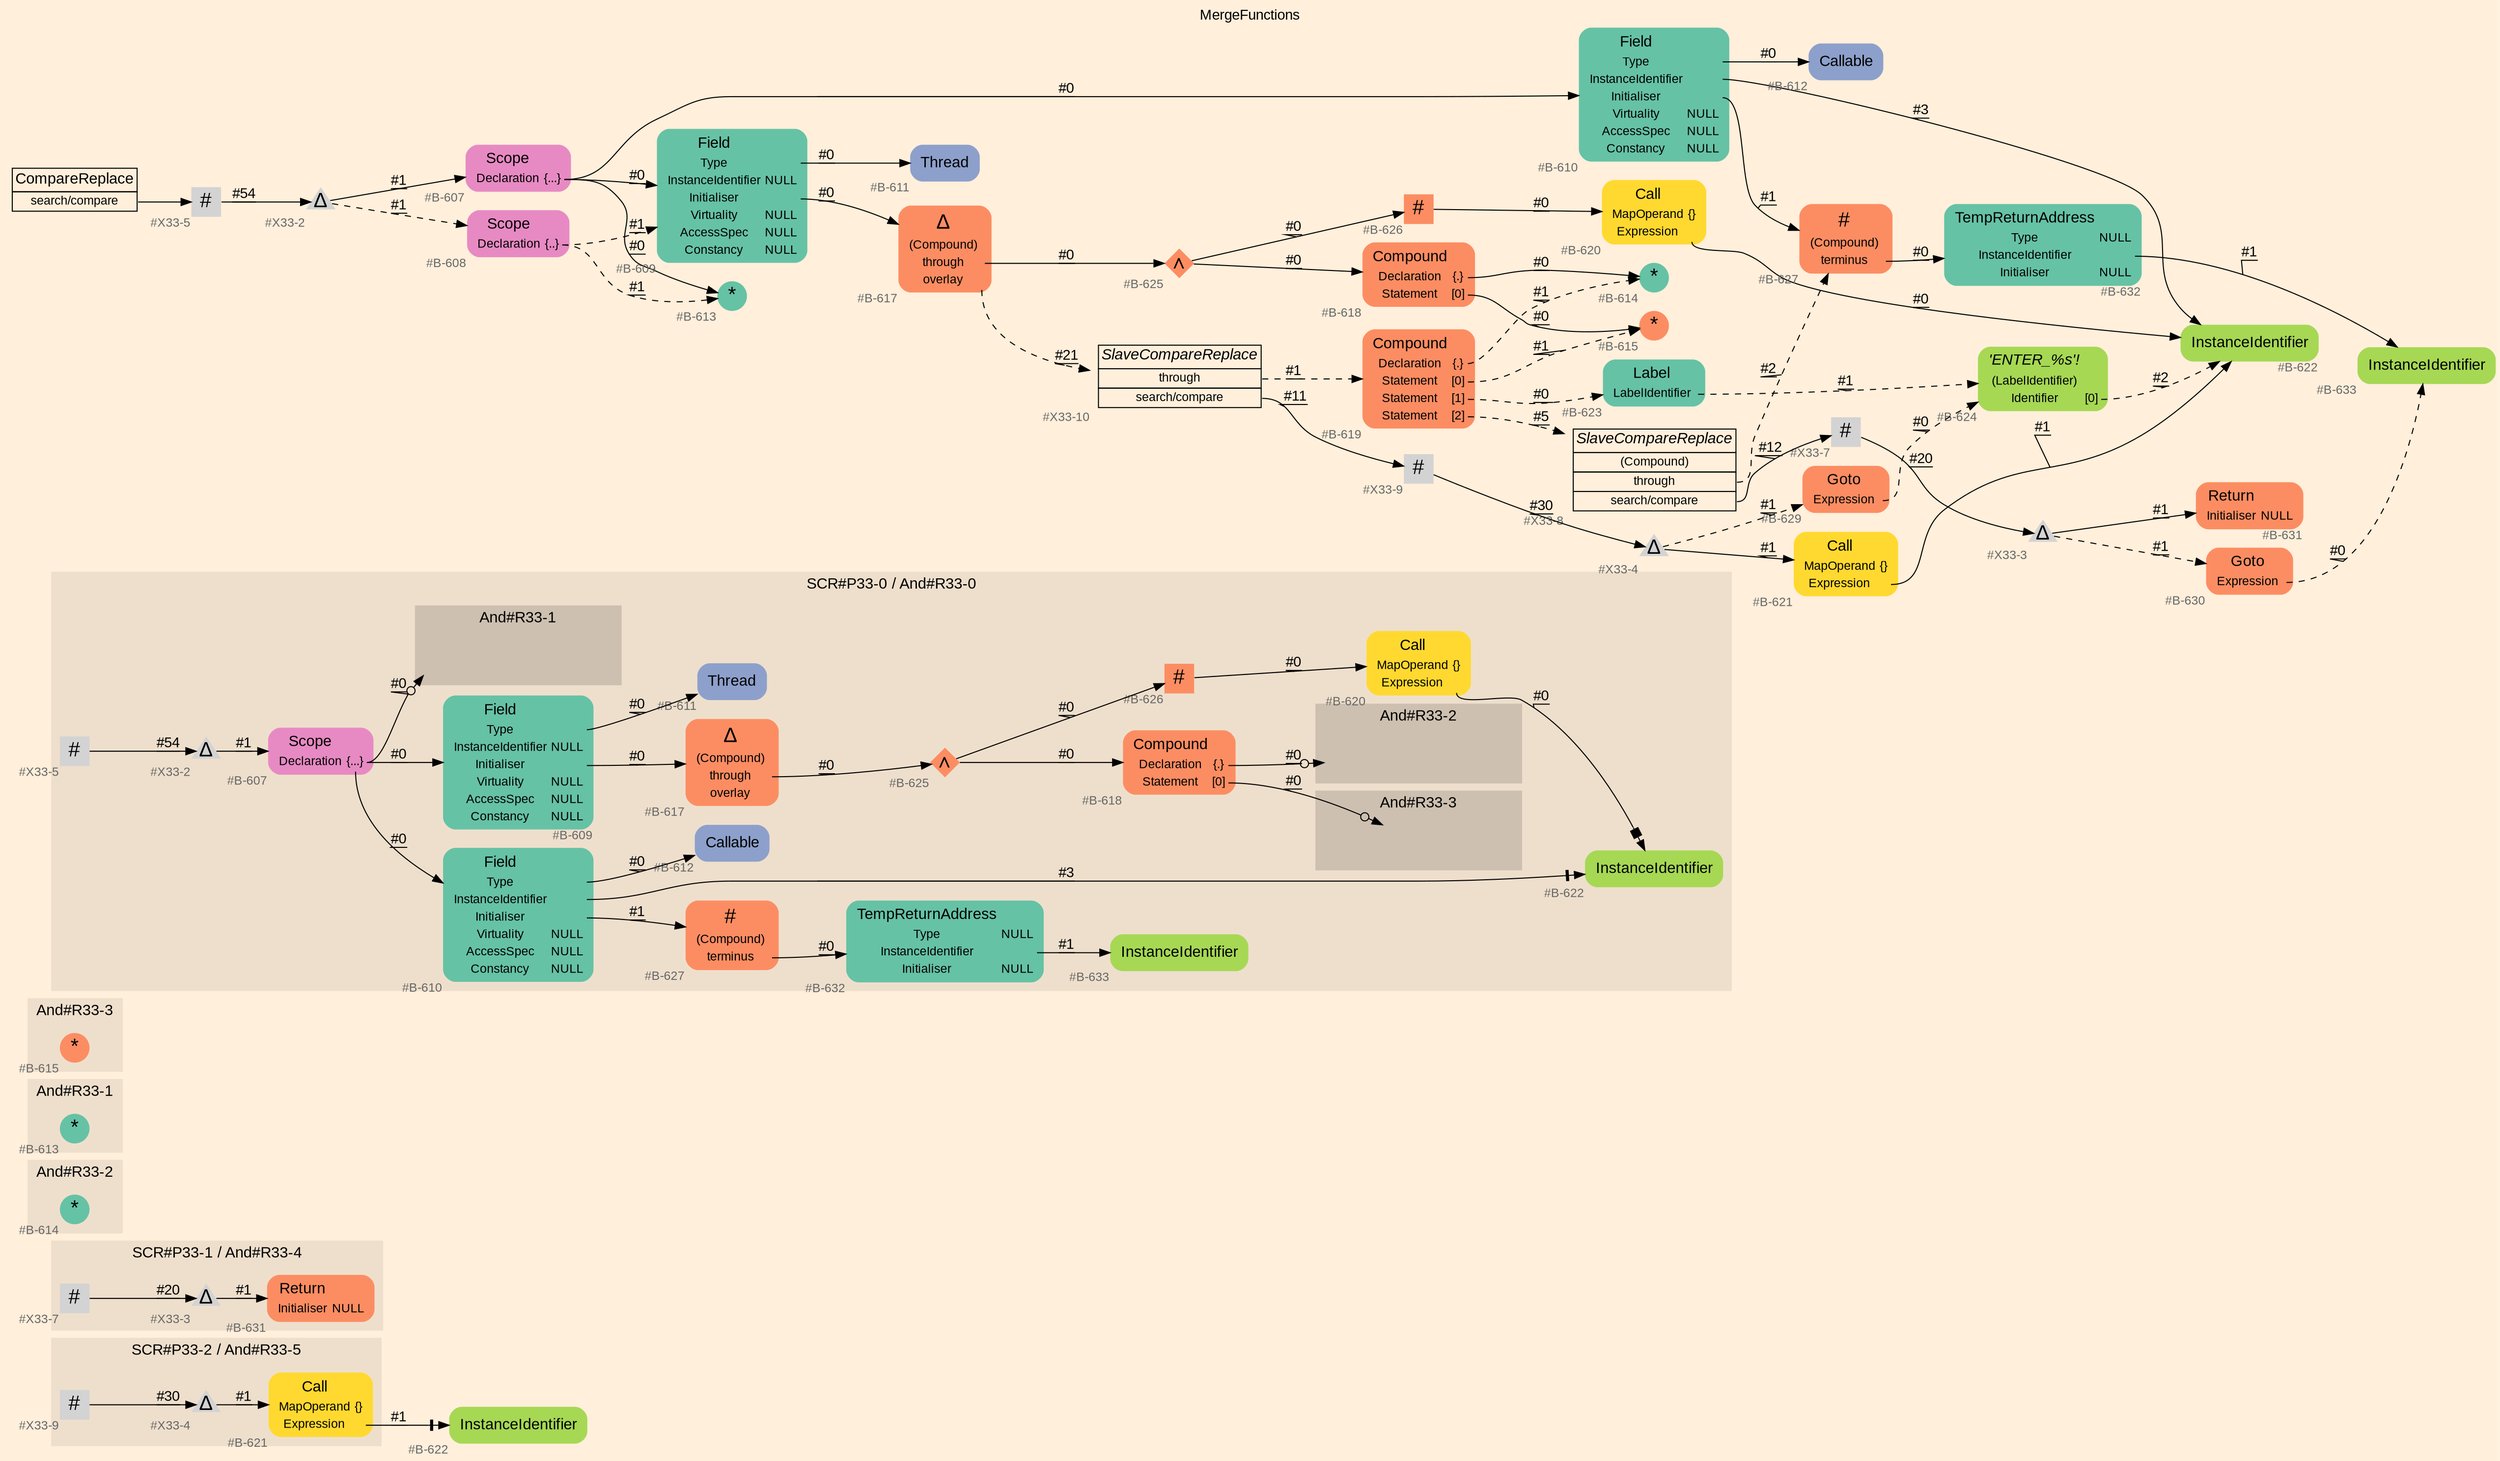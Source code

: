 digraph "MergeFunctions" {
label = "MergeFunctions"
labelloc = t
graph [
    rankdir = "LR"
    ranksep = 0.3
    bgcolor = antiquewhite1
    color = black
    fontcolor = black
    fontname = "Arial"
];
node [
    fontname = "Arial"
];
edge [
    fontname = "Arial"
];

// -------------------- figure And#R33-5 --------------------
// -------- region And#R33-5 ----------
subgraph "clusterAnd#R33-5" {
    label = "SCR#P33-2 / And#R33-5"
    style = "filled"
    color = antiquewhite2
    fontsize = "15"
    // -------- block And#R33-5/#X33-9 ----------
    "And#R33-5/#X33-9" [
        xlabel = "#X33-9"
        fontsize = "12"
        fontcolor = grey40
        shape = "square"
        label = <<FONT COLOR="black" POINT-SIZE="20">#</FONT>>
        style = "filled"
        penwidth = 0.0
        fixedsize = true
        width = 0.4
        height = 0.4
    ];
    
    // -------- block And#R33-5/#B-621 ----------
    "And#R33-5/#B-621" [
        fillcolor = "/set28/6"
        xlabel = "#B-621"
        fontsize = "12"
        fontcolor = grey40
        shape = "plaintext"
        label = <<TABLE BORDER="0" CELLBORDER="0" CELLSPACING="0">
         <TR><TD><FONT COLOR="black" POINT-SIZE="15">Call</FONT></TD></TR>
         <TR><TD><FONT COLOR="black" POINT-SIZE="12">MapOperand</FONT></TD><TD PORT="port0"><FONT COLOR="black" POINT-SIZE="12">{}</FONT></TD></TR>
         <TR><TD><FONT COLOR="black" POINT-SIZE="12">Expression</FONT></TD><TD PORT="port1"></TD></TR>
        </TABLE>>
        style = "rounded,filled"
    ];
    
    // -------- block And#R33-5/#X33-4 ----------
    "And#R33-5/#X33-4" [
        xlabel = "#X33-4"
        fontsize = "12"
        fontcolor = grey40
        shape = "triangle"
        label = <<FONT COLOR="black" POINT-SIZE="20">Δ</FONT>>
        style = "filled"
        penwidth = 0.0
        fixedsize = true
        width = 0.4
        height = 0.4
    ];
    
}

// -------- block And#R33-5/#B-622 ----------
"And#R33-5/#B-622" [
    fillcolor = "/set28/5"
    xlabel = "#B-622"
    fontsize = "12"
    fontcolor = grey40
    shape = "plaintext"
    label = <<TABLE BORDER="0" CELLBORDER="0" CELLSPACING="0">
     <TR><TD><FONT COLOR="black" POINT-SIZE="15">InstanceIdentifier</FONT></TD></TR>
    </TABLE>>
    style = "rounded,filled"
];

"And#R33-5/#X33-9" -> "And#R33-5/#X33-4" [
    label = "#30"
    decorate = true
    color = black
    fontcolor = black
];

"And#R33-5/#B-621":port1 -> "And#R33-5/#B-622" [
    arrowhead="normalnonetee"
    label = "#1"
    decorate = true
    color = black
    fontcolor = black
];

"And#R33-5/#X33-4" -> "And#R33-5/#B-621" [
    label = "#1"
    decorate = true
    color = black
    fontcolor = black
];


// -------------------- figure And#R33-4 --------------------
// -------- region And#R33-4 ----------
subgraph "clusterAnd#R33-4" {
    label = "SCR#P33-1 / And#R33-4"
    style = "filled"
    color = antiquewhite2
    fontsize = "15"
    // -------- block And#R33-4/#X33-3 ----------
    "And#R33-4/#X33-3" [
        xlabel = "#X33-3"
        fontsize = "12"
        fontcolor = grey40
        shape = "triangle"
        label = <<FONT COLOR="black" POINT-SIZE="20">Δ</FONT>>
        style = "filled"
        penwidth = 0.0
        fixedsize = true
        width = 0.4
        height = 0.4
    ];
    
    // -------- block And#R33-4/#X33-7 ----------
    "And#R33-4/#X33-7" [
        xlabel = "#X33-7"
        fontsize = "12"
        fontcolor = grey40
        shape = "square"
        label = <<FONT COLOR="black" POINT-SIZE="20">#</FONT>>
        style = "filled"
        penwidth = 0.0
        fixedsize = true
        width = 0.4
        height = 0.4
    ];
    
    // -------- block And#R33-4/#B-631 ----------
    "And#R33-4/#B-631" [
        fillcolor = "/set28/2"
        xlabel = "#B-631"
        fontsize = "12"
        fontcolor = grey40
        shape = "plaintext"
        label = <<TABLE BORDER="0" CELLBORDER="0" CELLSPACING="0">
         <TR><TD><FONT COLOR="black" POINT-SIZE="15">Return</FONT></TD></TR>
         <TR><TD><FONT COLOR="black" POINT-SIZE="12">Initialiser</FONT></TD><TD PORT="port0"><FONT COLOR="black" POINT-SIZE="12">NULL</FONT></TD></TR>
        </TABLE>>
        style = "rounded,filled"
    ];
    
}

"And#R33-4/#X33-3" -> "And#R33-4/#B-631" [
    label = "#1"
    decorate = true
    color = black
    fontcolor = black
];

"And#R33-4/#X33-7" -> "And#R33-4/#X33-3" [
    label = "#20"
    decorate = true
    color = black
    fontcolor = black
];


// -------------------- figure And#R33-2 --------------------
// -------- region And#R33-2 ----------
subgraph "clusterAnd#R33-2" {
    label = "And#R33-2"
    style = "filled"
    color = antiquewhite2
    fontsize = "15"
    // -------- block And#R33-2/#B-614 ----------
    "And#R33-2/#B-614" [
        fillcolor = "/set28/1"
        xlabel = "#B-614"
        fontsize = "12"
        fontcolor = grey40
        shape = "circle"
        label = <<FONT COLOR="black" POINT-SIZE="20">*</FONT>>
        style = "filled"
        penwidth = 0.0
        fixedsize = true
        width = 0.4
        height = 0.4
    ];
    
}


// -------------------- figure And#R33-1 --------------------
// -------- region And#R33-1 ----------
subgraph "clusterAnd#R33-1" {
    label = "And#R33-1"
    style = "filled"
    color = antiquewhite2
    fontsize = "15"
    // -------- block And#R33-1/#B-613 ----------
    "And#R33-1/#B-613" [
        fillcolor = "/set28/1"
        xlabel = "#B-613"
        fontsize = "12"
        fontcolor = grey40
        shape = "circle"
        label = <<FONT COLOR="black" POINT-SIZE="20">*</FONT>>
        style = "filled"
        penwidth = 0.0
        fixedsize = true
        width = 0.4
        height = 0.4
    ];
    
}


// -------------------- figure And#R33-3 --------------------
// -------- region And#R33-3 ----------
subgraph "clusterAnd#R33-3" {
    label = "And#R33-3"
    style = "filled"
    color = antiquewhite2
    fontsize = "15"
    // -------- block And#R33-3/#B-615 ----------
    "And#R33-3/#B-615" [
        fillcolor = "/set28/2"
        xlabel = "#B-615"
        fontsize = "12"
        fontcolor = grey40
        shape = "circle"
        label = <<FONT COLOR="black" POINT-SIZE="20">*</FONT>>
        style = "filled"
        penwidth = 0.0
        fixedsize = true
        width = 0.4
        height = 0.4
    ];
    
}


// -------------------- figure And#R33-0 --------------------
// -------- region And#R33-0 ----------
subgraph "clusterAnd#R33-0" {
    label = "SCR#P33-0 / And#R33-0"
    style = "filled"
    color = antiquewhite2
    fontsize = "15"
    // -------- block And#R33-0/#B-607 ----------
    "And#R33-0/#B-607" [
        fillcolor = "/set28/4"
        xlabel = "#B-607"
        fontsize = "12"
        fontcolor = grey40
        shape = "plaintext"
        label = <<TABLE BORDER="0" CELLBORDER="0" CELLSPACING="0">
         <TR><TD><FONT COLOR="black" POINT-SIZE="15">Scope</FONT></TD></TR>
         <TR><TD><FONT COLOR="black" POINT-SIZE="12">Declaration</FONT></TD><TD PORT="port0"><FONT COLOR="black" POINT-SIZE="12">{...}</FONT></TD></TR>
        </TABLE>>
        style = "rounded,filled"
    ];
    
    // -------- block And#R33-0/#B-611 ----------
    "And#R33-0/#B-611" [
        fillcolor = "/set28/3"
        xlabel = "#B-611"
        fontsize = "12"
        fontcolor = grey40
        shape = "plaintext"
        label = <<TABLE BORDER="0" CELLBORDER="0" CELLSPACING="0">
         <TR><TD><FONT COLOR="black" POINT-SIZE="15">Thread</FONT></TD></TR>
        </TABLE>>
        style = "rounded,filled"
    ];
    
    // -------- block And#R33-0/#B-622 ----------
    "And#R33-0/#B-622" [
        fillcolor = "/set28/5"
        xlabel = "#B-622"
        fontsize = "12"
        fontcolor = grey40
        shape = "plaintext"
        label = <<TABLE BORDER="0" CELLBORDER="0" CELLSPACING="0">
         <TR><TD><FONT COLOR="black" POINT-SIZE="15">InstanceIdentifier</FONT></TD></TR>
        </TABLE>>
        style = "rounded,filled"
    ];
    
    // -------- block And#R33-0/#B-617 ----------
    "And#R33-0/#B-617" [
        fillcolor = "/set28/2"
        xlabel = "#B-617"
        fontsize = "12"
        fontcolor = grey40
        shape = "plaintext"
        label = <<TABLE BORDER="0" CELLBORDER="0" CELLSPACING="0">
         <TR><TD><FONT COLOR="black" POINT-SIZE="20">Δ</FONT></TD></TR>
         <TR><TD><FONT COLOR="black" POINT-SIZE="12">(Compound)</FONT></TD><TD PORT="port0"></TD></TR>
         <TR><TD><FONT COLOR="black" POINT-SIZE="12">through</FONT></TD><TD PORT="port1"></TD></TR>
         <TR><TD><FONT COLOR="black" POINT-SIZE="12">overlay</FONT></TD><TD PORT="port2"></TD></TR>
        </TABLE>>
        style = "rounded,filled"
    ];
    
    // -------- block And#R33-0/#X33-5 ----------
    "And#R33-0/#X33-5" [
        xlabel = "#X33-5"
        fontsize = "12"
        fontcolor = grey40
        shape = "square"
        label = <<FONT COLOR="black" POINT-SIZE="20">#</FONT>>
        style = "filled"
        penwidth = 0.0
        fixedsize = true
        width = 0.4
        height = 0.4
    ];
    
    // -------- block And#R33-0/#B-618 ----------
    "And#R33-0/#B-618" [
        fillcolor = "/set28/2"
        xlabel = "#B-618"
        fontsize = "12"
        fontcolor = grey40
        shape = "plaintext"
        label = <<TABLE BORDER="0" CELLBORDER="0" CELLSPACING="0">
         <TR><TD><FONT COLOR="black" POINT-SIZE="15">Compound</FONT></TD></TR>
         <TR><TD><FONT COLOR="black" POINT-SIZE="12">Declaration</FONT></TD><TD PORT="port0"><FONT COLOR="black" POINT-SIZE="12">{.}</FONT></TD></TR>
         <TR><TD><FONT COLOR="black" POINT-SIZE="12">Statement</FONT></TD><TD PORT="port1"><FONT COLOR="black" POINT-SIZE="12">[0]</FONT></TD></TR>
        </TABLE>>
        style = "rounded,filled"
    ];
    
    // -------- block And#R33-0/#B-625 ----------
    "And#R33-0/#B-625" [
        fillcolor = "/set28/2"
        xlabel = "#B-625"
        fontsize = "12"
        fontcolor = grey40
        shape = "diamond"
        label = <<FONT COLOR="black" POINT-SIZE="20">∧</FONT>>
        style = "filled"
        penwidth = 0.0
        fixedsize = true
        width = 0.4
        height = 0.4
    ];
    
    // -------- block And#R33-0/#B-632 ----------
    "And#R33-0/#B-632" [
        fillcolor = "/set28/1"
        xlabel = "#B-632"
        fontsize = "12"
        fontcolor = grey40
        shape = "plaintext"
        label = <<TABLE BORDER="0" CELLBORDER="0" CELLSPACING="0">
         <TR><TD><FONT COLOR="black" POINT-SIZE="15">TempReturnAddress</FONT></TD></TR>
         <TR><TD><FONT COLOR="black" POINT-SIZE="12">Type</FONT></TD><TD PORT="port0"><FONT COLOR="black" POINT-SIZE="12">NULL</FONT></TD></TR>
         <TR><TD><FONT COLOR="black" POINT-SIZE="12">InstanceIdentifier</FONT></TD><TD PORT="port1"></TD></TR>
         <TR><TD><FONT COLOR="black" POINT-SIZE="12">Initialiser</FONT></TD><TD PORT="port2"><FONT COLOR="black" POINT-SIZE="12">NULL</FONT></TD></TR>
        </TABLE>>
        style = "rounded,filled"
    ];
    
    // -------- block And#R33-0/#B-620 ----------
    "And#R33-0/#B-620" [
        fillcolor = "/set28/6"
        xlabel = "#B-620"
        fontsize = "12"
        fontcolor = grey40
        shape = "plaintext"
        label = <<TABLE BORDER="0" CELLBORDER="0" CELLSPACING="0">
         <TR><TD><FONT COLOR="black" POINT-SIZE="15">Call</FONT></TD></TR>
         <TR><TD><FONT COLOR="black" POINT-SIZE="12">MapOperand</FONT></TD><TD PORT="port0"><FONT COLOR="black" POINT-SIZE="12">{}</FONT></TD></TR>
         <TR><TD><FONT COLOR="black" POINT-SIZE="12">Expression</FONT></TD><TD PORT="port1"></TD></TR>
        </TABLE>>
        style = "rounded,filled"
    ];
    
    // -------- block And#R33-0/#B-626 ----------
    "And#R33-0/#B-626" [
        fillcolor = "/set28/2"
        xlabel = "#B-626"
        fontsize = "12"
        fontcolor = grey40
        shape = "square"
        label = <<FONT COLOR="black" POINT-SIZE="20">#</FONT>>
        style = "filled"
        penwidth = 0.0
        fixedsize = true
        width = 0.4
        height = 0.4
    ];
    
    // -------- block And#R33-0/#X33-2 ----------
    "And#R33-0/#X33-2" [
        xlabel = "#X33-2"
        fontsize = "12"
        fontcolor = grey40
        shape = "triangle"
        label = <<FONT COLOR="black" POINT-SIZE="20">Δ</FONT>>
        style = "filled"
        penwidth = 0.0
        fixedsize = true
        width = 0.4
        height = 0.4
    ];
    
    // -------- block And#R33-0/#B-610 ----------
    "And#R33-0/#B-610" [
        fillcolor = "/set28/1"
        xlabel = "#B-610"
        fontsize = "12"
        fontcolor = grey40
        shape = "plaintext"
        label = <<TABLE BORDER="0" CELLBORDER="0" CELLSPACING="0">
         <TR><TD><FONT COLOR="black" POINT-SIZE="15">Field</FONT></TD></TR>
         <TR><TD><FONT COLOR="black" POINT-SIZE="12">Type</FONT></TD><TD PORT="port0"></TD></TR>
         <TR><TD><FONT COLOR="black" POINT-SIZE="12">InstanceIdentifier</FONT></TD><TD PORT="port1"></TD></TR>
         <TR><TD><FONT COLOR="black" POINT-SIZE="12">Initialiser</FONT></TD><TD PORT="port2"></TD></TR>
         <TR><TD><FONT COLOR="black" POINT-SIZE="12">Virtuality</FONT></TD><TD PORT="port3"><FONT COLOR="black" POINT-SIZE="12">NULL</FONT></TD></TR>
         <TR><TD><FONT COLOR="black" POINT-SIZE="12">AccessSpec</FONT></TD><TD PORT="port4"><FONT COLOR="black" POINT-SIZE="12">NULL</FONT></TD></TR>
         <TR><TD><FONT COLOR="black" POINT-SIZE="12">Constancy</FONT></TD><TD PORT="port5"><FONT COLOR="black" POINT-SIZE="12">NULL</FONT></TD></TR>
        </TABLE>>
        style = "rounded,filled"
    ];
    
    // -------- block And#R33-0/#B-633 ----------
    "And#R33-0/#B-633" [
        fillcolor = "/set28/5"
        xlabel = "#B-633"
        fontsize = "12"
        fontcolor = grey40
        shape = "plaintext"
        label = <<TABLE BORDER="0" CELLBORDER="0" CELLSPACING="0">
         <TR><TD><FONT COLOR="black" POINT-SIZE="15">InstanceIdentifier</FONT></TD></TR>
        </TABLE>>
        style = "rounded,filled"
    ];
    
    // -------- block And#R33-0/#B-609 ----------
    "And#R33-0/#B-609" [
        fillcolor = "/set28/1"
        xlabel = "#B-609"
        fontsize = "12"
        fontcolor = grey40
        shape = "plaintext"
        label = <<TABLE BORDER="0" CELLBORDER="0" CELLSPACING="0">
         <TR><TD><FONT COLOR="black" POINT-SIZE="15">Field</FONT></TD></TR>
         <TR><TD><FONT COLOR="black" POINT-SIZE="12">Type</FONT></TD><TD PORT="port0"></TD></TR>
         <TR><TD><FONT COLOR="black" POINT-SIZE="12">InstanceIdentifier</FONT></TD><TD PORT="port1"><FONT COLOR="black" POINT-SIZE="12">NULL</FONT></TD></TR>
         <TR><TD><FONT COLOR="black" POINT-SIZE="12">Initialiser</FONT></TD><TD PORT="port2"></TD></TR>
         <TR><TD><FONT COLOR="black" POINT-SIZE="12">Virtuality</FONT></TD><TD PORT="port3"><FONT COLOR="black" POINT-SIZE="12">NULL</FONT></TD></TR>
         <TR><TD><FONT COLOR="black" POINT-SIZE="12">AccessSpec</FONT></TD><TD PORT="port4"><FONT COLOR="black" POINT-SIZE="12">NULL</FONT></TD></TR>
         <TR><TD><FONT COLOR="black" POINT-SIZE="12">Constancy</FONT></TD><TD PORT="port5"><FONT COLOR="black" POINT-SIZE="12">NULL</FONT></TD></TR>
        </TABLE>>
        style = "rounded,filled"
    ];
    
    // -------- block And#R33-0/#B-612 ----------
    "And#R33-0/#B-612" [
        fillcolor = "/set28/3"
        xlabel = "#B-612"
        fontsize = "12"
        fontcolor = grey40
        shape = "plaintext"
        label = <<TABLE BORDER="0" CELLBORDER="0" CELLSPACING="0">
         <TR><TD><FONT COLOR="black" POINT-SIZE="15">Callable</FONT></TD></TR>
        </TABLE>>
        style = "rounded,filled"
    ];
    
    // -------- block And#R33-0/#B-627 ----------
    "And#R33-0/#B-627" [
        fillcolor = "/set28/2"
        xlabel = "#B-627"
        fontsize = "12"
        fontcolor = grey40
        shape = "plaintext"
        label = <<TABLE BORDER="0" CELLBORDER="0" CELLSPACING="0">
         <TR><TD><FONT COLOR="black" POINT-SIZE="20">#</FONT></TD></TR>
         <TR><TD><FONT COLOR="black" POINT-SIZE="12">(Compound)</FONT></TD><TD PORT="port0"></TD></TR>
         <TR><TD><FONT COLOR="black" POINT-SIZE="12">terminus</FONT></TD><TD PORT="port1"></TD></TR>
        </TABLE>>
        style = "rounded,filled"
    ];
    
    // -------- region And#R33-0/And#R33-1 ----------
    subgraph "clusterAnd#R33-0/And#R33-1" {
        label = "And#R33-1"
        style = "filled"
        color = antiquewhite3
        fontsize = "15"
        // -------- block And#R33-0/And#R33-1/#B-613 ----------
        "And#R33-0/And#R33-1/#B-613" [
            fillcolor = "/set28/1"
            xlabel = "#B-613"
            fontsize = "12"
            fontcolor = grey40
            shape = "none"
            style = "invisible"
        ];
        
    }
    
    // -------- region And#R33-0/And#R33-2 ----------
    subgraph "clusterAnd#R33-0/And#R33-2" {
        label = "And#R33-2"
        style = "filled"
        color = antiquewhite3
        fontsize = "15"
        // -------- block And#R33-0/And#R33-2/#B-614 ----------
        "And#R33-0/And#R33-2/#B-614" [
            fillcolor = "/set28/1"
            xlabel = "#B-614"
            fontsize = "12"
            fontcolor = grey40
            shape = "none"
            style = "invisible"
        ];
        
    }
    
    // -------- region And#R33-0/And#R33-3 ----------
    subgraph "clusterAnd#R33-0/And#R33-3" {
        label = "And#R33-3"
        style = "filled"
        color = antiquewhite3
        fontsize = "15"
        // -------- block And#R33-0/And#R33-3/#B-615 ----------
        "And#R33-0/And#R33-3/#B-615" [
            fillcolor = "/set28/2"
            xlabel = "#B-615"
            fontsize = "12"
            fontcolor = grey40
            shape = "none"
            style = "invisible"
        ];
        
    }
    
}

"And#R33-0/#B-607":port0 -> "And#R33-0/And#R33-1/#B-613" [
    arrowhead="normalnoneodot"
    label = "#0"
    decorate = true
    color = black
    fontcolor = black
];

"And#R33-0/#B-607":port0 -> "And#R33-0/#B-609" [
    label = "#0"
    decorate = true
    color = black
    fontcolor = black
];

"And#R33-0/#B-607":port0 -> "And#R33-0/#B-610" [
    label = "#0"
    decorate = true
    color = black
    fontcolor = black
];

"And#R33-0/#B-617":port1 -> "And#R33-0/#B-625" [
    label = "#0"
    decorate = true
    color = black
    fontcolor = black
];

"And#R33-0/#X33-5" -> "And#R33-0/#X33-2" [
    label = "#54"
    decorate = true
    color = black
    fontcolor = black
];

"And#R33-0/#B-618":port0 -> "And#R33-0/And#R33-2/#B-614" [
    arrowhead="normalnoneodot"
    label = "#0"
    decorate = true
    color = black
    fontcolor = black
];

"And#R33-0/#B-618":port1 -> "And#R33-0/And#R33-3/#B-615" [
    arrowhead="normalnoneodot"
    label = "#0"
    decorate = true
    color = black
    fontcolor = black
];

"And#R33-0/#B-625" -> "And#R33-0/#B-618" [
    label = "#0"
    decorate = true
    color = black
    fontcolor = black
];

"And#R33-0/#B-625" -> "And#R33-0/#B-626" [
    label = "#0"
    decorate = true
    color = black
    fontcolor = black
];

"And#R33-0/#B-632":port1 -> "And#R33-0/#B-633" [
    label = "#1"
    decorate = true
    color = black
    fontcolor = black
];

"And#R33-0/#B-620":port1 -> "And#R33-0/#B-622" [
    arrowhead="normalnonebox"
    label = "#0"
    decorate = true
    color = black
    fontcolor = black
];

"And#R33-0/#B-626" -> "And#R33-0/#B-620" [
    label = "#0"
    decorate = true
    color = black
    fontcolor = black
];

"And#R33-0/#X33-2" -> "And#R33-0/#B-607" [
    label = "#1"
    decorate = true
    color = black
    fontcolor = black
];

"And#R33-0/#B-610":port0 -> "And#R33-0/#B-612" [
    label = "#0"
    decorate = true
    color = black
    fontcolor = black
];

"And#R33-0/#B-610":port1 -> "And#R33-0/#B-622" [
    arrowhead="normalnonetee"
    label = "#3"
    decorate = true
    color = black
    fontcolor = black
];

"And#R33-0/#B-610":port2 -> "And#R33-0/#B-627" [
    label = "#1"
    decorate = true
    color = black
    fontcolor = black
];

"And#R33-0/#B-609":port0 -> "And#R33-0/#B-611" [
    label = "#0"
    decorate = true
    color = black
    fontcolor = black
];

"And#R33-0/#B-609":port2 -> "And#R33-0/#B-617" [
    label = "#0"
    decorate = true
    color = black
    fontcolor = black
];

"And#R33-0/#B-627":port1 -> "And#R33-0/#B-632" [
    label = "#0"
    decorate = true
    color = black
    fontcolor = black
];


// -------------------- transformation figure --------------------
// -------- block CR#X33-6 ----------
"CR#X33-6" [
    fillcolor = antiquewhite1
    fontsize = "12"
    fontcolor = grey40
    shape = "plaintext"
    label = <<TABLE BORDER="0" CELLBORDER="1" CELLSPACING="0">
     <TR><TD><FONT COLOR="black" POINT-SIZE="15">CompareReplace</FONT></TD></TR>
     <TR><TD PORT="port0"><FONT COLOR="black" POINT-SIZE="12">search/compare</FONT></TD></TR>
    </TABLE>>
    style = "filled"
    color = black
];

// -------- block #X33-5 ----------
"#X33-5" [
    xlabel = "#X33-5"
    fontsize = "12"
    fontcolor = grey40
    shape = "square"
    label = <<FONT COLOR="black" POINT-SIZE="20">#</FONT>>
    style = "filled"
    penwidth = 0.0
    fixedsize = true
    width = 0.4
    height = 0.4
];

// -------- block #X33-2 ----------
"#X33-2" [
    xlabel = "#X33-2"
    fontsize = "12"
    fontcolor = grey40
    shape = "triangle"
    label = <<FONT COLOR="black" POINT-SIZE="20">Δ</FONT>>
    style = "filled"
    penwidth = 0.0
    fixedsize = true
    width = 0.4
    height = 0.4
];

// -------- block #B-607 ----------
"#B-607" [
    fillcolor = "/set28/4"
    xlabel = "#B-607"
    fontsize = "12"
    fontcolor = grey40
    shape = "plaintext"
    label = <<TABLE BORDER="0" CELLBORDER="0" CELLSPACING="0">
     <TR><TD><FONT COLOR="black" POINT-SIZE="15">Scope</FONT></TD></TR>
     <TR><TD><FONT COLOR="black" POINT-SIZE="12">Declaration</FONT></TD><TD PORT="port0"><FONT COLOR="black" POINT-SIZE="12">{...}</FONT></TD></TR>
    </TABLE>>
    style = "rounded,filled"
];

// -------- block #B-613 ----------
"#B-613" [
    fillcolor = "/set28/1"
    xlabel = "#B-613"
    fontsize = "12"
    fontcolor = grey40
    shape = "circle"
    label = <<FONT COLOR="black" POINT-SIZE="20">*</FONT>>
    style = "filled"
    penwidth = 0.0
    fixedsize = true
    width = 0.4
    height = 0.4
];

// -------- block #B-609 ----------
"#B-609" [
    fillcolor = "/set28/1"
    xlabel = "#B-609"
    fontsize = "12"
    fontcolor = grey40
    shape = "plaintext"
    label = <<TABLE BORDER="0" CELLBORDER="0" CELLSPACING="0">
     <TR><TD><FONT COLOR="black" POINT-SIZE="15">Field</FONT></TD></TR>
     <TR><TD><FONT COLOR="black" POINT-SIZE="12">Type</FONT></TD><TD PORT="port0"></TD></TR>
     <TR><TD><FONT COLOR="black" POINT-SIZE="12">InstanceIdentifier</FONT></TD><TD PORT="port1"><FONT COLOR="black" POINT-SIZE="12">NULL</FONT></TD></TR>
     <TR><TD><FONT COLOR="black" POINT-SIZE="12">Initialiser</FONT></TD><TD PORT="port2"></TD></TR>
     <TR><TD><FONT COLOR="black" POINT-SIZE="12">Virtuality</FONT></TD><TD PORT="port3"><FONT COLOR="black" POINT-SIZE="12">NULL</FONT></TD></TR>
     <TR><TD><FONT COLOR="black" POINT-SIZE="12">AccessSpec</FONT></TD><TD PORT="port4"><FONT COLOR="black" POINT-SIZE="12">NULL</FONT></TD></TR>
     <TR><TD><FONT COLOR="black" POINT-SIZE="12">Constancy</FONT></TD><TD PORT="port5"><FONT COLOR="black" POINT-SIZE="12">NULL</FONT></TD></TR>
    </TABLE>>
    style = "rounded,filled"
];

// -------- block #B-611 ----------
"#B-611" [
    fillcolor = "/set28/3"
    xlabel = "#B-611"
    fontsize = "12"
    fontcolor = grey40
    shape = "plaintext"
    label = <<TABLE BORDER="0" CELLBORDER="0" CELLSPACING="0">
     <TR><TD><FONT COLOR="black" POINT-SIZE="15">Thread</FONT></TD></TR>
    </TABLE>>
    style = "rounded,filled"
];

// -------- block #B-617 ----------
"#B-617" [
    fillcolor = "/set28/2"
    xlabel = "#B-617"
    fontsize = "12"
    fontcolor = grey40
    shape = "plaintext"
    label = <<TABLE BORDER="0" CELLBORDER="0" CELLSPACING="0">
     <TR><TD><FONT COLOR="black" POINT-SIZE="20">Δ</FONT></TD></TR>
     <TR><TD><FONT COLOR="black" POINT-SIZE="12">(Compound)</FONT></TD><TD PORT="port0"></TD></TR>
     <TR><TD><FONT COLOR="black" POINT-SIZE="12">through</FONT></TD><TD PORT="port1"></TD></TR>
     <TR><TD><FONT COLOR="black" POINT-SIZE="12">overlay</FONT></TD><TD PORT="port2"></TD></TR>
    </TABLE>>
    style = "rounded,filled"
];

// -------- block #B-625 ----------
"#B-625" [
    fillcolor = "/set28/2"
    xlabel = "#B-625"
    fontsize = "12"
    fontcolor = grey40
    shape = "diamond"
    label = <<FONT COLOR="black" POINT-SIZE="20">∧</FONT>>
    style = "filled"
    penwidth = 0.0
    fixedsize = true
    width = 0.4
    height = 0.4
];

// -------- block #B-618 ----------
"#B-618" [
    fillcolor = "/set28/2"
    xlabel = "#B-618"
    fontsize = "12"
    fontcolor = grey40
    shape = "plaintext"
    label = <<TABLE BORDER="0" CELLBORDER="0" CELLSPACING="0">
     <TR><TD><FONT COLOR="black" POINT-SIZE="15">Compound</FONT></TD></TR>
     <TR><TD><FONT COLOR="black" POINT-SIZE="12">Declaration</FONT></TD><TD PORT="port0"><FONT COLOR="black" POINT-SIZE="12">{.}</FONT></TD></TR>
     <TR><TD><FONT COLOR="black" POINT-SIZE="12">Statement</FONT></TD><TD PORT="port1"><FONT COLOR="black" POINT-SIZE="12">[0]</FONT></TD></TR>
    </TABLE>>
    style = "rounded,filled"
];

// -------- block #B-614 ----------
"#B-614" [
    fillcolor = "/set28/1"
    xlabel = "#B-614"
    fontsize = "12"
    fontcolor = grey40
    shape = "circle"
    label = <<FONT COLOR="black" POINT-SIZE="20">*</FONT>>
    style = "filled"
    penwidth = 0.0
    fixedsize = true
    width = 0.4
    height = 0.4
];

// -------- block #B-615 ----------
"#B-615" [
    fillcolor = "/set28/2"
    xlabel = "#B-615"
    fontsize = "12"
    fontcolor = grey40
    shape = "circle"
    label = <<FONT COLOR="black" POINT-SIZE="20">*</FONT>>
    style = "filled"
    penwidth = 0.0
    fixedsize = true
    width = 0.4
    height = 0.4
];

// -------- block #B-626 ----------
"#B-626" [
    fillcolor = "/set28/2"
    xlabel = "#B-626"
    fontsize = "12"
    fontcolor = grey40
    shape = "square"
    label = <<FONT COLOR="black" POINT-SIZE="20">#</FONT>>
    style = "filled"
    penwidth = 0.0
    fixedsize = true
    width = 0.4
    height = 0.4
];

// -------- block #B-620 ----------
"#B-620" [
    fillcolor = "/set28/6"
    xlabel = "#B-620"
    fontsize = "12"
    fontcolor = grey40
    shape = "plaintext"
    label = <<TABLE BORDER="0" CELLBORDER="0" CELLSPACING="0">
     <TR><TD><FONT COLOR="black" POINT-SIZE="15">Call</FONT></TD></TR>
     <TR><TD><FONT COLOR="black" POINT-SIZE="12">MapOperand</FONT></TD><TD PORT="port0"><FONT COLOR="black" POINT-SIZE="12">{}</FONT></TD></TR>
     <TR><TD><FONT COLOR="black" POINT-SIZE="12">Expression</FONT></TD><TD PORT="port1"></TD></TR>
    </TABLE>>
    style = "rounded,filled"
];

// -------- block #B-622 ----------
"#B-622" [
    fillcolor = "/set28/5"
    xlabel = "#B-622"
    fontsize = "12"
    fontcolor = grey40
    shape = "plaintext"
    label = <<TABLE BORDER="0" CELLBORDER="0" CELLSPACING="0">
     <TR><TD><FONT COLOR="black" POINT-SIZE="15">InstanceIdentifier</FONT></TD></TR>
    </TABLE>>
    style = "rounded,filled"
];

// -------- block #X33-10 ----------
"#X33-10" [
    fillcolor = antiquewhite1
    xlabel = "#X33-10"
    fontsize = "12"
    fontcolor = grey40
    shape = "plaintext"
    label = <<TABLE BORDER="0" CELLBORDER="1" CELLSPACING="0">
     <TR><TD><FONT COLOR="black" POINT-SIZE="15"><I>SlaveCompareReplace</I></FONT></TD></TR>
     <TR><TD PORT="port0"><FONT COLOR="black" POINT-SIZE="12">through</FONT></TD></TR>
     <TR><TD PORT="port1"><FONT COLOR="black" POINT-SIZE="12">search/compare</FONT></TD></TR>
    </TABLE>>
    style = "filled"
    color = black
];

// -------- block #B-619 ----------
"#B-619" [
    fillcolor = "/set28/2"
    xlabel = "#B-619"
    fontsize = "12"
    fontcolor = grey40
    shape = "plaintext"
    label = <<TABLE BORDER="0" CELLBORDER="0" CELLSPACING="0">
     <TR><TD><FONT COLOR="black" POINT-SIZE="15">Compound</FONT></TD></TR>
     <TR><TD><FONT COLOR="black" POINT-SIZE="12">Declaration</FONT></TD><TD PORT="port0"><FONT COLOR="black" POINT-SIZE="12">{.}</FONT></TD></TR>
     <TR><TD><FONT COLOR="black" POINT-SIZE="12">Statement</FONT></TD><TD PORT="port1"><FONT COLOR="black" POINT-SIZE="12">[0]</FONT></TD></TR>
     <TR><TD><FONT COLOR="black" POINT-SIZE="12">Statement</FONT></TD><TD PORT="port2"><FONT COLOR="black" POINT-SIZE="12">[1]</FONT></TD></TR>
     <TR><TD><FONT COLOR="black" POINT-SIZE="12">Statement</FONT></TD><TD PORT="port3"><FONT COLOR="black" POINT-SIZE="12">[2]</FONT></TD></TR>
    </TABLE>>
    style = "rounded,filled"
];

// -------- block #B-623 ----------
"#B-623" [
    fillcolor = "/set28/1"
    xlabel = "#B-623"
    fontsize = "12"
    fontcolor = grey40
    shape = "plaintext"
    label = <<TABLE BORDER="0" CELLBORDER="0" CELLSPACING="0">
     <TR><TD><FONT COLOR="black" POINT-SIZE="15">Label</FONT></TD></TR>
     <TR><TD><FONT COLOR="black" POINT-SIZE="12">LabelIdentifier</FONT></TD><TD PORT="port0"></TD></TR>
    </TABLE>>
    style = "rounded,filled"
];

// -------- block #B-624 ----------
"#B-624" [
    fillcolor = "/set28/5"
    xlabel = "#B-624"
    fontsize = "12"
    fontcolor = grey40
    shape = "plaintext"
    label = <<TABLE BORDER="0" CELLBORDER="0" CELLSPACING="0">
     <TR><TD><FONT COLOR="black" POINT-SIZE="15"><I>'ENTER_%s'!</I></FONT></TD></TR>
     <TR><TD><FONT COLOR="black" POINT-SIZE="12">(LabelIdentifier)</FONT></TD><TD PORT="port0"></TD></TR>
     <TR><TD><FONT COLOR="black" POINT-SIZE="12">Identifier</FONT></TD><TD PORT="port1"><FONT COLOR="black" POINT-SIZE="12">[0]</FONT></TD></TR>
    </TABLE>>
    style = "rounded,filled"
];

// -------- block #X33-8 ----------
"#X33-8" [
    fillcolor = antiquewhite1
    xlabel = "#X33-8"
    fontsize = "12"
    fontcolor = grey40
    shape = "plaintext"
    label = <<TABLE BORDER="0" CELLBORDER="1" CELLSPACING="0">
     <TR><TD><FONT COLOR="black" POINT-SIZE="15"><I>SlaveCompareReplace</I></FONT></TD></TR>
     <TR><TD PORT="port0"><FONT COLOR="black" POINT-SIZE="12">(Compound)</FONT></TD></TR>
     <TR><TD PORT="port1"><FONT COLOR="black" POINT-SIZE="12">through</FONT></TD></TR>
     <TR><TD PORT="port2"><FONT COLOR="black" POINT-SIZE="12">search/compare</FONT></TD></TR>
    </TABLE>>
    style = "filled"
    color = black
];

// -------- block #B-627 ----------
"#B-627" [
    fillcolor = "/set28/2"
    xlabel = "#B-627"
    fontsize = "12"
    fontcolor = grey40
    shape = "plaintext"
    label = <<TABLE BORDER="0" CELLBORDER="0" CELLSPACING="0">
     <TR><TD><FONT COLOR="black" POINT-SIZE="20">#</FONT></TD></TR>
     <TR><TD><FONT COLOR="black" POINT-SIZE="12">(Compound)</FONT></TD><TD PORT="port0"></TD></TR>
     <TR><TD><FONT COLOR="black" POINT-SIZE="12">terminus</FONT></TD><TD PORT="port1"></TD></TR>
    </TABLE>>
    style = "rounded,filled"
];

// -------- block #B-632 ----------
"#B-632" [
    fillcolor = "/set28/1"
    xlabel = "#B-632"
    fontsize = "12"
    fontcolor = grey40
    shape = "plaintext"
    label = <<TABLE BORDER="0" CELLBORDER="0" CELLSPACING="0">
     <TR><TD><FONT COLOR="black" POINT-SIZE="15">TempReturnAddress</FONT></TD></TR>
     <TR><TD><FONT COLOR="black" POINT-SIZE="12">Type</FONT></TD><TD PORT="port0"><FONT COLOR="black" POINT-SIZE="12">NULL</FONT></TD></TR>
     <TR><TD><FONT COLOR="black" POINT-SIZE="12">InstanceIdentifier</FONT></TD><TD PORT="port1"></TD></TR>
     <TR><TD><FONT COLOR="black" POINT-SIZE="12">Initialiser</FONT></TD><TD PORT="port2"><FONT COLOR="black" POINT-SIZE="12">NULL</FONT></TD></TR>
    </TABLE>>
    style = "rounded,filled"
];

// -------- block #B-633 ----------
"#B-633" [
    fillcolor = "/set28/5"
    xlabel = "#B-633"
    fontsize = "12"
    fontcolor = grey40
    shape = "plaintext"
    label = <<TABLE BORDER="0" CELLBORDER="0" CELLSPACING="0">
     <TR><TD><FONT COLOR="black" POINT-SIZE="15">InstanceIdentifier</FONT></TD></TR>
    </TABLE>>
    style = "rounded,filled"
];

// -------- block #X33-7 ----------
"#X33-7" [
    xlabel = "#X33-7"
    fontsize = "12"
    fontcolor = grey40
    shape = "square"
    label = <<FONT COLOR="black" POINT-SIZE="20">#</FONT>>
    style = "filled"
    penwidth = 0.0
    fixedsize = true
    width = 0.4
    height = 0.4
];

// -------- block #X33-3 ----------
"#X33-3" [
    xlabel = "#X33-3"
    fontsize = "12"
    fontcolor = grey40
    shape = "triangle"
    label = <<FONT COLOR="black" POINT-SIZE="20">Δ</FONT>>
    style = "filled"
    penwidth = 0.0
    fixedsize = true
    width = 0.4
    height = 0.4
];

// -------- block #B-631 ----------
"#B-631" [
    fillcolor = "/set28/2"
    xlabel = "#B-631"
    fontsize = "12"
    fontcolor = grey40
    shape = "plaintext"
    label = <<TABLE BORDER="0" CELLBORDER="0" CELLSPACING="0">
     <TR><TD><FONT COLOR="black" POINT-SIZE="15">Return</FONT></TD></TR>
     <TR><TD><FONT COLOR="black" POINT-SIZE="12">Initialiser</FONT></TD><TD PORT="port0"><FONT COLOR="black" POINT-SIZE="12">NULL</FONT></TD></TR>
    </TABLE>>
    style = "rounded,filled"
];

// -------- block #B-630 ----------
"#B-630" [
    fillcolor = "/set28/2"
    xlabel = "#B-630"
    fontsize = "12"
    fontcolor = grey40
    shape = "plaintext"
    label = <<TABLE BORDER="0" CELLBORDER="0" CELLSPACING="0">
     <TR><TD><FONT COLOR="black" POINT-SIZE="15">Goto</FONT></TD></TR>
     <TR><TD><FONT COLOR="black" POINT-SIZE="12">Expression</FONT></TD><TD PORT="port0"></TD></TR>
    </TABLE>>
    style = "rounded,filled"
];

// -------- block #X33-9 ----------
"#X33-9" [
    xlabel = "#X33-9"
    fontsize = "12"
    fontcolor = grey40
    shape = "square"
    label = <<FONT COLOR="black" POINT-SIZE="20">#</FONT>>
    style = "filled"
    penwidth = 0.0
    fixedsize = true
    width = 0.4
    height = 0.4
];

// -------- block #X33-4 ----------
"#X33-4" [
    xlabel = "#X33-4"
    fontsize = "12"
    fontcolor = grey40
    shape = "triangle"
    label = <<FONT COLOR="black" POINT-SIZE="20">Δ</FONT>>
    style = "filled"
    penwidth = 0.0
    fixedsize = true
    width = 0.4
    height = 0.4
];

// -------- block #B-621 ----------
"#B-621" [
    fillcolor = "/set28/6"
    xlabel = "#B-621"
    fontsize = "12"
    fontcolor = grey40
    shape = "plaintext"
    label = <<TABLE BORDER="0" CELLBORDER="0" CELLSPACING="0">
     <TR><TD><FONT COLOR="black" POINT-SIZE="15">Call</FONT></TD></TR>
     <TR><TD><FONT COLOR="black" POINT-SIZE="12">MapOperand</FONT></TD><TD PORT="port0"><FONT COLOR="black" POINT-SIZE="12">{}</FONT></TD></TR>
     <TR><TD><FONT COLOR="black" POINT-SIZE="12">Expression</FONT></TD><TD PORT="port1"></TD></TR>
    </TABLE>>
    style = "rounded,filled"
];

// -------- block #B-629 ----------
"#B-629" [
    fillcolor = "/set28/2"
    xlabel = "#B-629"
    fontsize = "12"
    fontcolor = grey40
    shape = "plaintext"
    label = <<TABLE BORDER="0" CELLBORDER="0" CELLSPACING="0">
     <TR><TD><FONT COLOR="black" POINT-SIZE="15">Goto</FONT></TD></TR>
     <TR><TD><FONT COLOR="black" POINT-SIZE="12">Expression</FONT></TD><TD PORT="port0"></TD></TR>
    </TABLE>>
    style = "rounded,filled"
];

// -------- block #B-610 ----------
"#B-610" [
    fillcolor = "/set28/1"
    xlabel = "#B-610"
    fontsize = "12"
    fontcolor = grey40
    shape = "plaintext"
    label = <<TABLE BORDER="0" CELLBORDER="0" CELLSPACING="0">
     <TR><TD><FONT COLOR="black" POINT-SIZE="15">Field</FONT></TD></TR>
     <TR><TD><FONT COLOR="black" POINT-SIZE="12">Type</FONT></TD><TD PORT="port0"></TD></TR>
     <TR><TD><FONT COLOR="black" POINT-SIZE="12">InstanceIdentifier</FONT></TD><TD PORT="port1"></TD></TR>
     <TR><TD><FONT COLOR="black" POINT-SIZE="12">Initialiser</FONT></TD><TD PORT="port2"></TD></TR>
     <TR><TD><FONT COLOR="black" POINT-SIZE="12">Virtuality</FONT></TD><TD PORT="port3"><FONT COLOR="black" POINT-SIZE="12">NULL</FONT></TD></TR>
     <TR><TD><FONT COLOR="black" POINT-SIZE="12">AccessSpec</FONT></TD><TD PORT="port4"><FONT COLOR="black" POINT-SIZE="12">NULL</FONT></TD></TR>
     <TR><TD><FONT COLOR="black" POINT-SIZE="12">Constancy</FONT></TD><TD PORT="port5"><FONT COLOR="black" POINT-SIZE="12">NULL</FONT></TD></TR>
    </TABLE>>
    style = "rounded,filled"
];

// -------- block #B-612 ----------
"#B-612" [
    fillcolor = "/set28/3"
    xlabel = "#B-612"
    fontsize = "12"
    fontcolor = grey40
    shape = "plaintext"
    label = <<TABLE BORDER="0" CELLBORDER="0" CELLSPACING="0">
     <TR><TD><FONT COLOR="black" POINT-SIZE="15">Callable</FONT></TD></TR>
    </TABLE>>
    style = "rounded,filled"
];

// -------- block #B-608 ----------
"#B-608" [
    fillcolor = "/set28/4"
    xlabel = "#B-608"
    fontsize = "12"
    fontcolor = grey40
    shape = "plaintext"
    label = <<TABLE BORDER="0" CELLBORDER="0" CELLSPACING="0">
     <TR><TD><FONT COLOR="black" POINT-SIZE="15">Scope</FONT></TD></TR>
     <TR><TD><FONT COLOR="black" POINT-SIZE="12">Declaration</FONT></TD><TD PORT="port0"><FONT COLOR="black" POINT-SIZE="12">{..}</FONT></TD></TR>
    </TABLE>>
    style = "rounded,filled"
];

"CR#X33-6":port0 -> "#X33-5" [
    label = ""
    decorate = true
    color = black
    fontcolor = black
];

"#X33-5" -> "#X33-2" [
    label = "#54"
    decorate = true
    color = black
    fontcolor = black
];

"#X33-2" -> "#B-607" [
    label = "#1"
    decorate = true
    color = black
    fontcolor = black
];

"#X33-2" -> "#B-608" [
    style="dashed"
    label = "#1"
    decorate = true
    color = black
    fontcolor = black
];

"#B-607":port0 -> "#B-613" [
    label = "#0"
    decorate = true
    color = black
    fontcolor = black
];

"#B-607":port0 -> "#B-609" [
    label = "#0"
    decorate = true
    color = black
    fontcolor = black
];

"#B-607":port0 -> "#B-610" [
    label = "#0"
    decorate = true
    color = black
    fontcolor = black
];

"#B-609":port0 -> "#B-611" [
    label = "#0"
    decorate = true
    color = black
    fontcolor = black
];

"#B-609":port2 -> "#B-617" [
    label = "#0"
    decorate = true
    color = black
    fontcolor = black
];

"#B-617":port1 -> "#B-625" [
    label = "#0"
    decorate = true
    color = black
    fontcolor = black
];

"#B-617":port2 -> "#X33-10" [
    style="dashed"
    label = "#21"
    decorate = true
    color = black
    fontcolor = black
];

"#B-625" -> "#B-618" [
    label = "#0"
    decorate = true
    color = black
    fontcolor = black
];

"#B-625" -> "#B-626" [
    label = "#0"
    decorate = true
    color = black
    fontcolor = black
];

"#B-618":port0 -> "#B-614" [
    label = "#0"
    decorate = true
    color = black
    fontcolor = black
];

"#B-618":port1 -> "#B-615" [
    label = "#0"
    decorate = true
    color = black
    fontcolor = black
];

"#B-626" -> "#B-620" [
    label = "#0"
    decorate = true
    color = black
    fontcolor = black
];

"#B-620":port1 -> "#B-622" [
    label = "#0"
    decorate = true
    color = black
    fontcolor = black
];

"#X33-10":port0 -> "#B-619" [
    style="dashed"
    label = "#1"
    decorate = true
    color = black
    fontcolor = black
];

"#X33-10":port1 -> "#X33-9" [
    label = " #11"
    decorate = true
    color = black
    fontcolor = black
];

"#B-619":port0 -> "#B-614" [
    style="dashed"
    label = "#1"
    decorate = true
    color = black
    fontcolor = black
];

"#B-619":port1 -> "#B-615" [
    style="dashed"
    label = "#1"
    decorate = true
    color = black
    fontcolor = black
];

"#B-619":port2 -> "#B-623" [
    style="dashed"
    label = "#0"
    decorate = true
    color = black
    fontcolor = black
];

"#B-619":port3 -> "#X33-8" [
    style="dashed"
    label = "#5"
    decorate = true
    color = black
    fontcolor = black
];

"#B-623":port0 -> "#B-624" [
    style="dashed"
    label = "#1"
    decorate = true
    color = black
    fontcolor = black
];

"#B-624":port1 -> "#B-622" [
    style="dashed"
    label = "#2"
    decorate = true
    color = black
    fontcolor = black
];

"#X33-8":port1 -> "#B-627" [
    style="dashed"
    label = "#2"
    decorate = true
    color = black
    fontcolor = black
];

"#X33-8":port2 -> "#X33-7" [
    label = " #12"
    decorate = true
    color = black
    fontcolor = black
];

"#B-627":port1 -> "#B-632" [
    label = "#0"
    decorate = true
    color = black
    fontcolor = black
];

"#B-632":port1 -> "#B-633" [
    label = "#1"
    decorate = true
    color = black
    fontcolor = black
];

"#X33-7" -> "#X33-3" [
    label = "#20"
    decorate = true
    color = black
    fontcolor = black
];

"#X33-3" -> "#B-631" [
    label = "#1"
    decorate = true
    color = black
    fontcolor = black
];

"#X33-3" -> "#B-630" [
    style="dashed"
    label = "#1"
    decorate = true
    color = black
    fontcolor = black
];

"#B-630":port0 -> "#B-633" [
    style="dashed"
    label = "#0"
    decorate = true
    color = black
    fontcolor = black
];

"#X33-9" -> "#X33-4" [
    label = "#30"
    decorate = true
    color = black
    fontcolor = black
];

"#X33-4" -> "#B-621" [
    label = "#1"
    decorate = true
    color = black
    fontcolor = black
];

"#X33-4" -> "#B-629" [
    style="dashed"
    label = "#1"
    decorate = true
    color = black
    fontcolor = black
];

"#B-621":port1 -> "#B-622" [
    label = "#1"
    decorate = true
    color = black
    fontcolor = black
];

"#B-629":port0 -> "#B-624" [
    style="dashed"
    label = "#0"
    decorate = true
    color = black
    fontcolor = black
];

"#B-610":port0 -> "#B-612" [
    label = "#0"
    decorate = true
    color = black
    fontcolor = black
];

"#B-610":port1 -> "#B-622" [
    label = "#3"
    decorate = true
    color = black
    fontcolor = black
];

"#B-610":port2 -> "#B-627" [
    label = "#1"
    decorate = true
    color = black
    fontcolor = black
];

"#B-608":port0 -> "#B-613" [
    style="dashed"
    label = "#1"
    decorate = true
    color = black
    fontcolor = black
];

"#B-608":port0 -> "#B-609" [
    style="dashed"
    label = "#1"
    decorate = true
    color = black
    fontcolor = black
];


}
